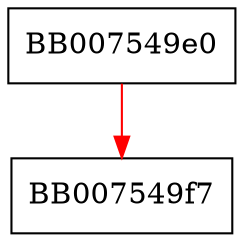 digraph ecp_nistz256_ord_mul_mont {
  node [shape="box"];
  graph [splines=ortho];
  BB007549e0 -> BB007549f7 [color="red"];
}